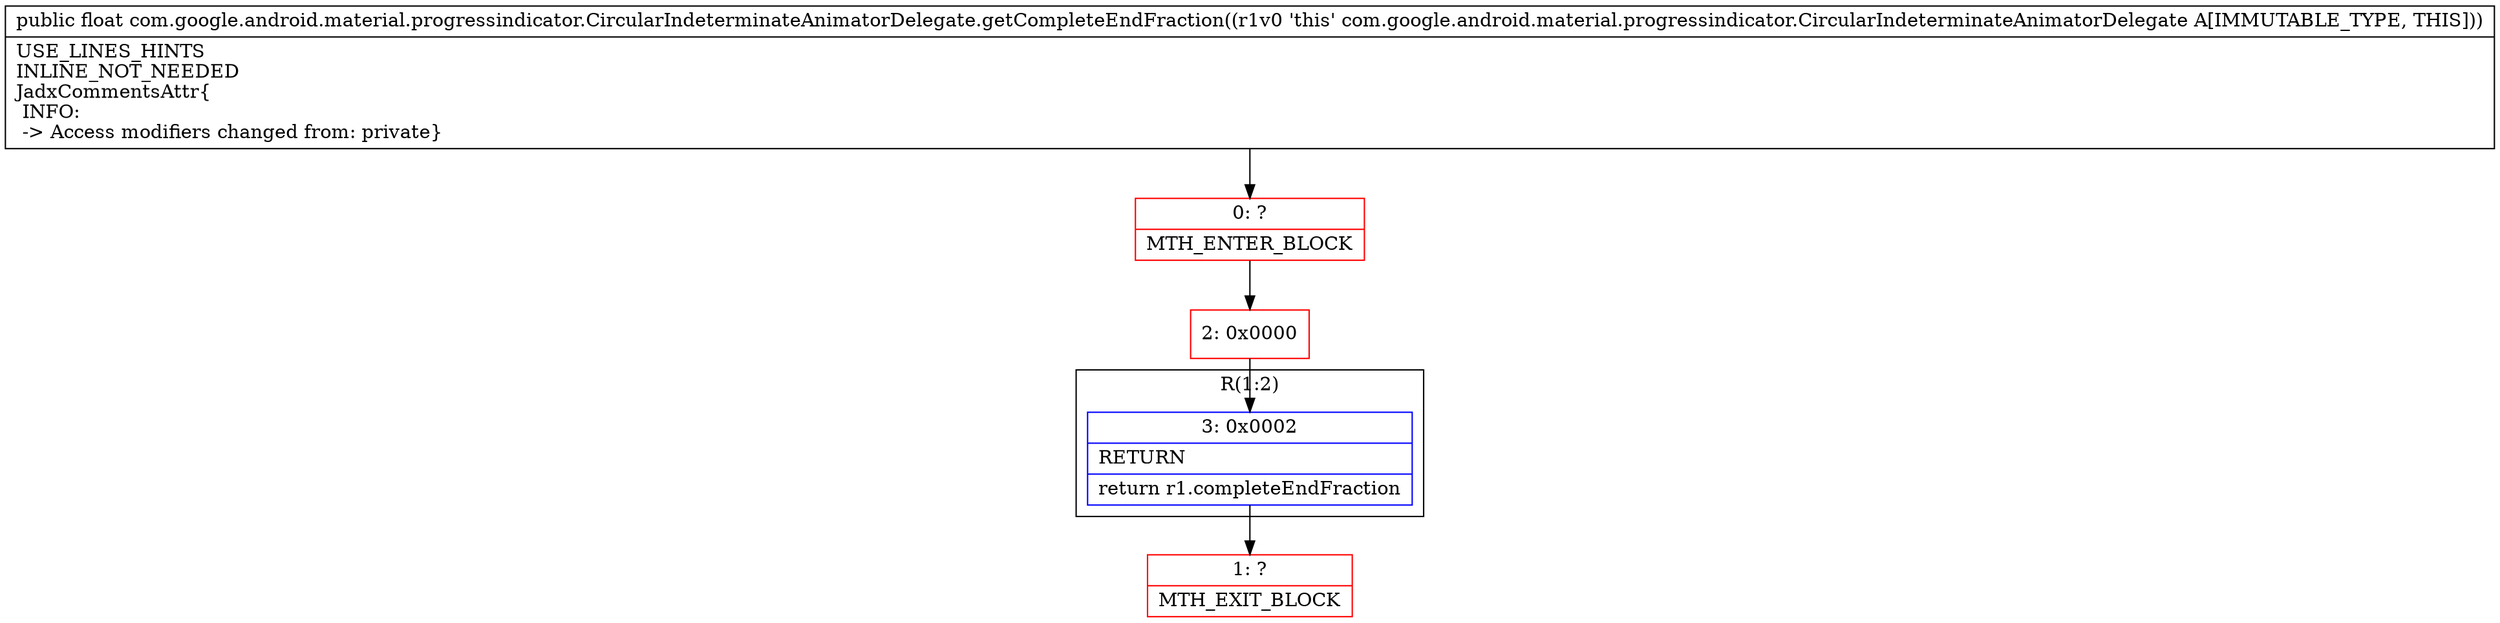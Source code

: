 digraph "CFG forcom.google.android.material.progressindicator.CircularIndeterminateAnimatorDelegate.getCompleteEndFraction()F" {
subgraph cluster_Region_2128597534 {
label = "R(1:2)";
node [shape=record,color=blue];
Node_3 [shape=record,label="{3\:\ 0x0002|RETURN\l|return r1.completeEndFraction\l}"];
}
Node_0 [shape=record,color=red,label="{0\:\ ?|MTH_ENTER_BLOCK\l}"];
Node_2 [shape=record,color=red,label="{2\:\ 0x0000}"];
Node_1 [shape=record,color=red,label="{1\:\ ?|MTH_EXIT_BLOCK\l}"];
MethodNode[shape=record,label="{public float com.google.android.material.progressindicator.CircularIndeterminateAnimatorDelegate.getCompleteEndFraction((r1v0 'this' com.google.android.material.progressindicator.CircularIndeterminateAnimatorDelegate A[IMMUTABLE_TYPE, THIS]))  | USE_LINES_HINTS\lINLINE_NOT_NEEDED\lJadxCommentsAttr\{\l INFO: \l \-\> Access modifiers changed from: private\}\l}"];
MethodNode -> Node_0;Node_3 -> Node_1;
Node_0 -> Node_2;
Node_2 -> Node_3;
}

